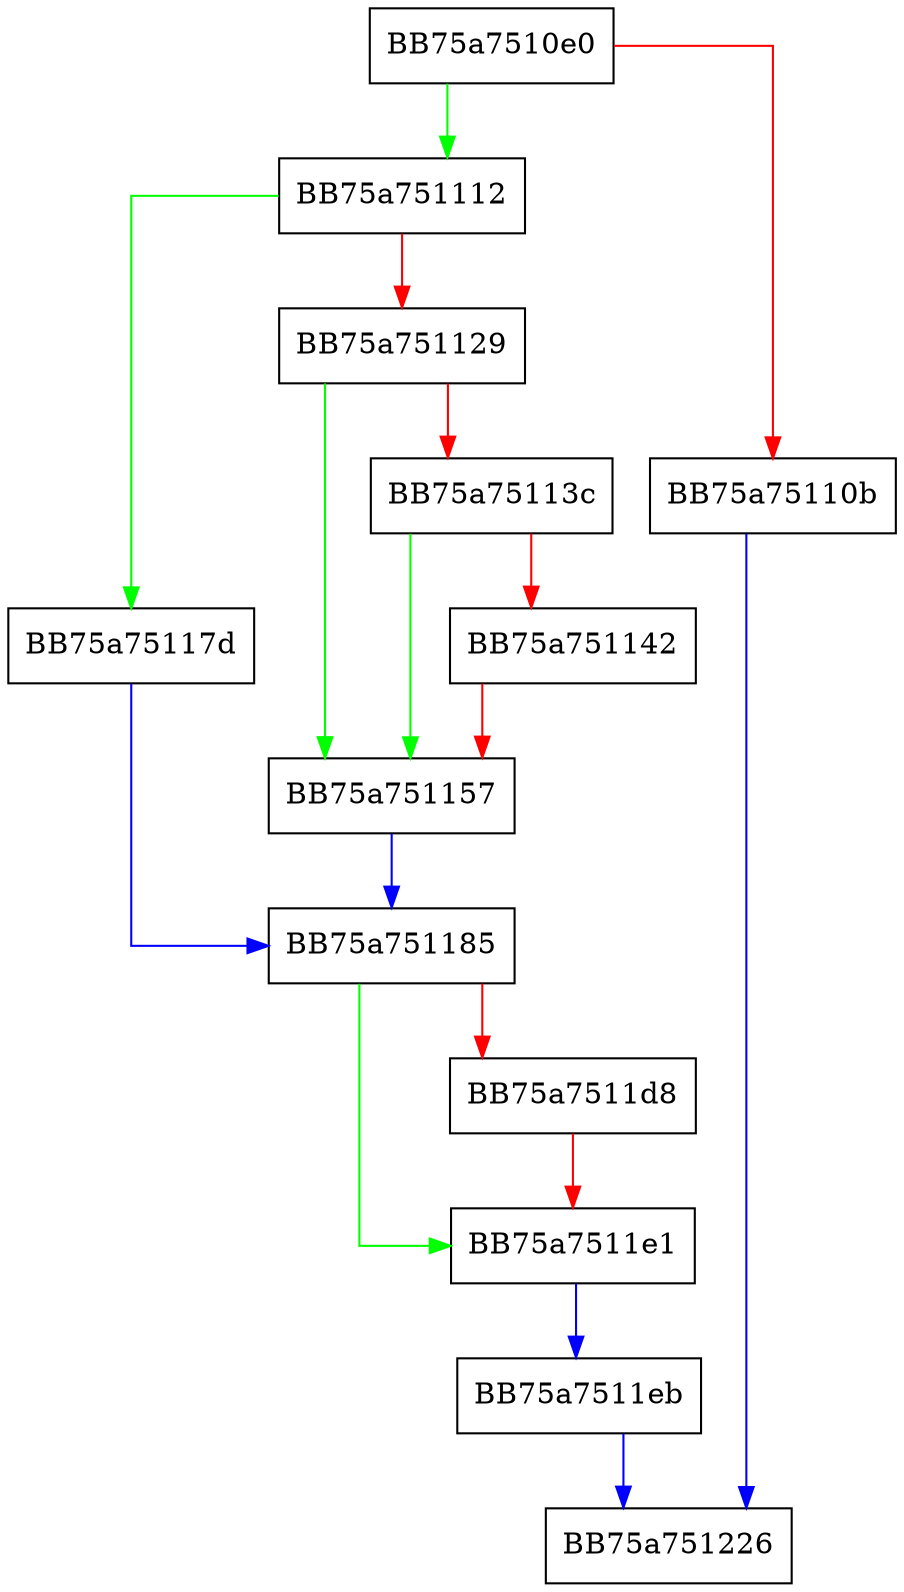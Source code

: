 digraph StoreSfcFileDeleted {
  node [shape="box"];
  graph [splines=ortho];
  BB75a7510e0 -> BB75a751112 [color="green"];
  BB75a7510e0 -> BB75a75110b [color="red"];
  BB75a75110b -> BB75a751226 [color="blue"];
  BB75a751112 -> BB75a75117d [color="green"];
  BB75a751112 -> BB75a751129 [color="red"];
  BB75a751129 -> BB75a751157 [color="green"];
  BB75a751129 -> BB75a75113c [color="red"];
  BB75a75113c -> BB75a751157 [color="green"];
  BB75a75113c -> BB75a751142 [color="red"];
  BB75a751142 -> BB75a751157 [color="red"];
  BB75a751157 -> BB75a751185 [color="blue"];
  BB75a75117d -> BB75a751185 [color="blue"];
  BB75a751185 -> BB75a7511e1 [color="green"];
  BB75a751185 -> BB75a7511d8 [color="red"];
  BB75a7511d8 -> BB75a7511e1 [color="red"];
  BB75a7511e1 -> BB75a7511eb [color="blue"];
  BB75a7511eb -> BB75a751226 [color="blue"];
}